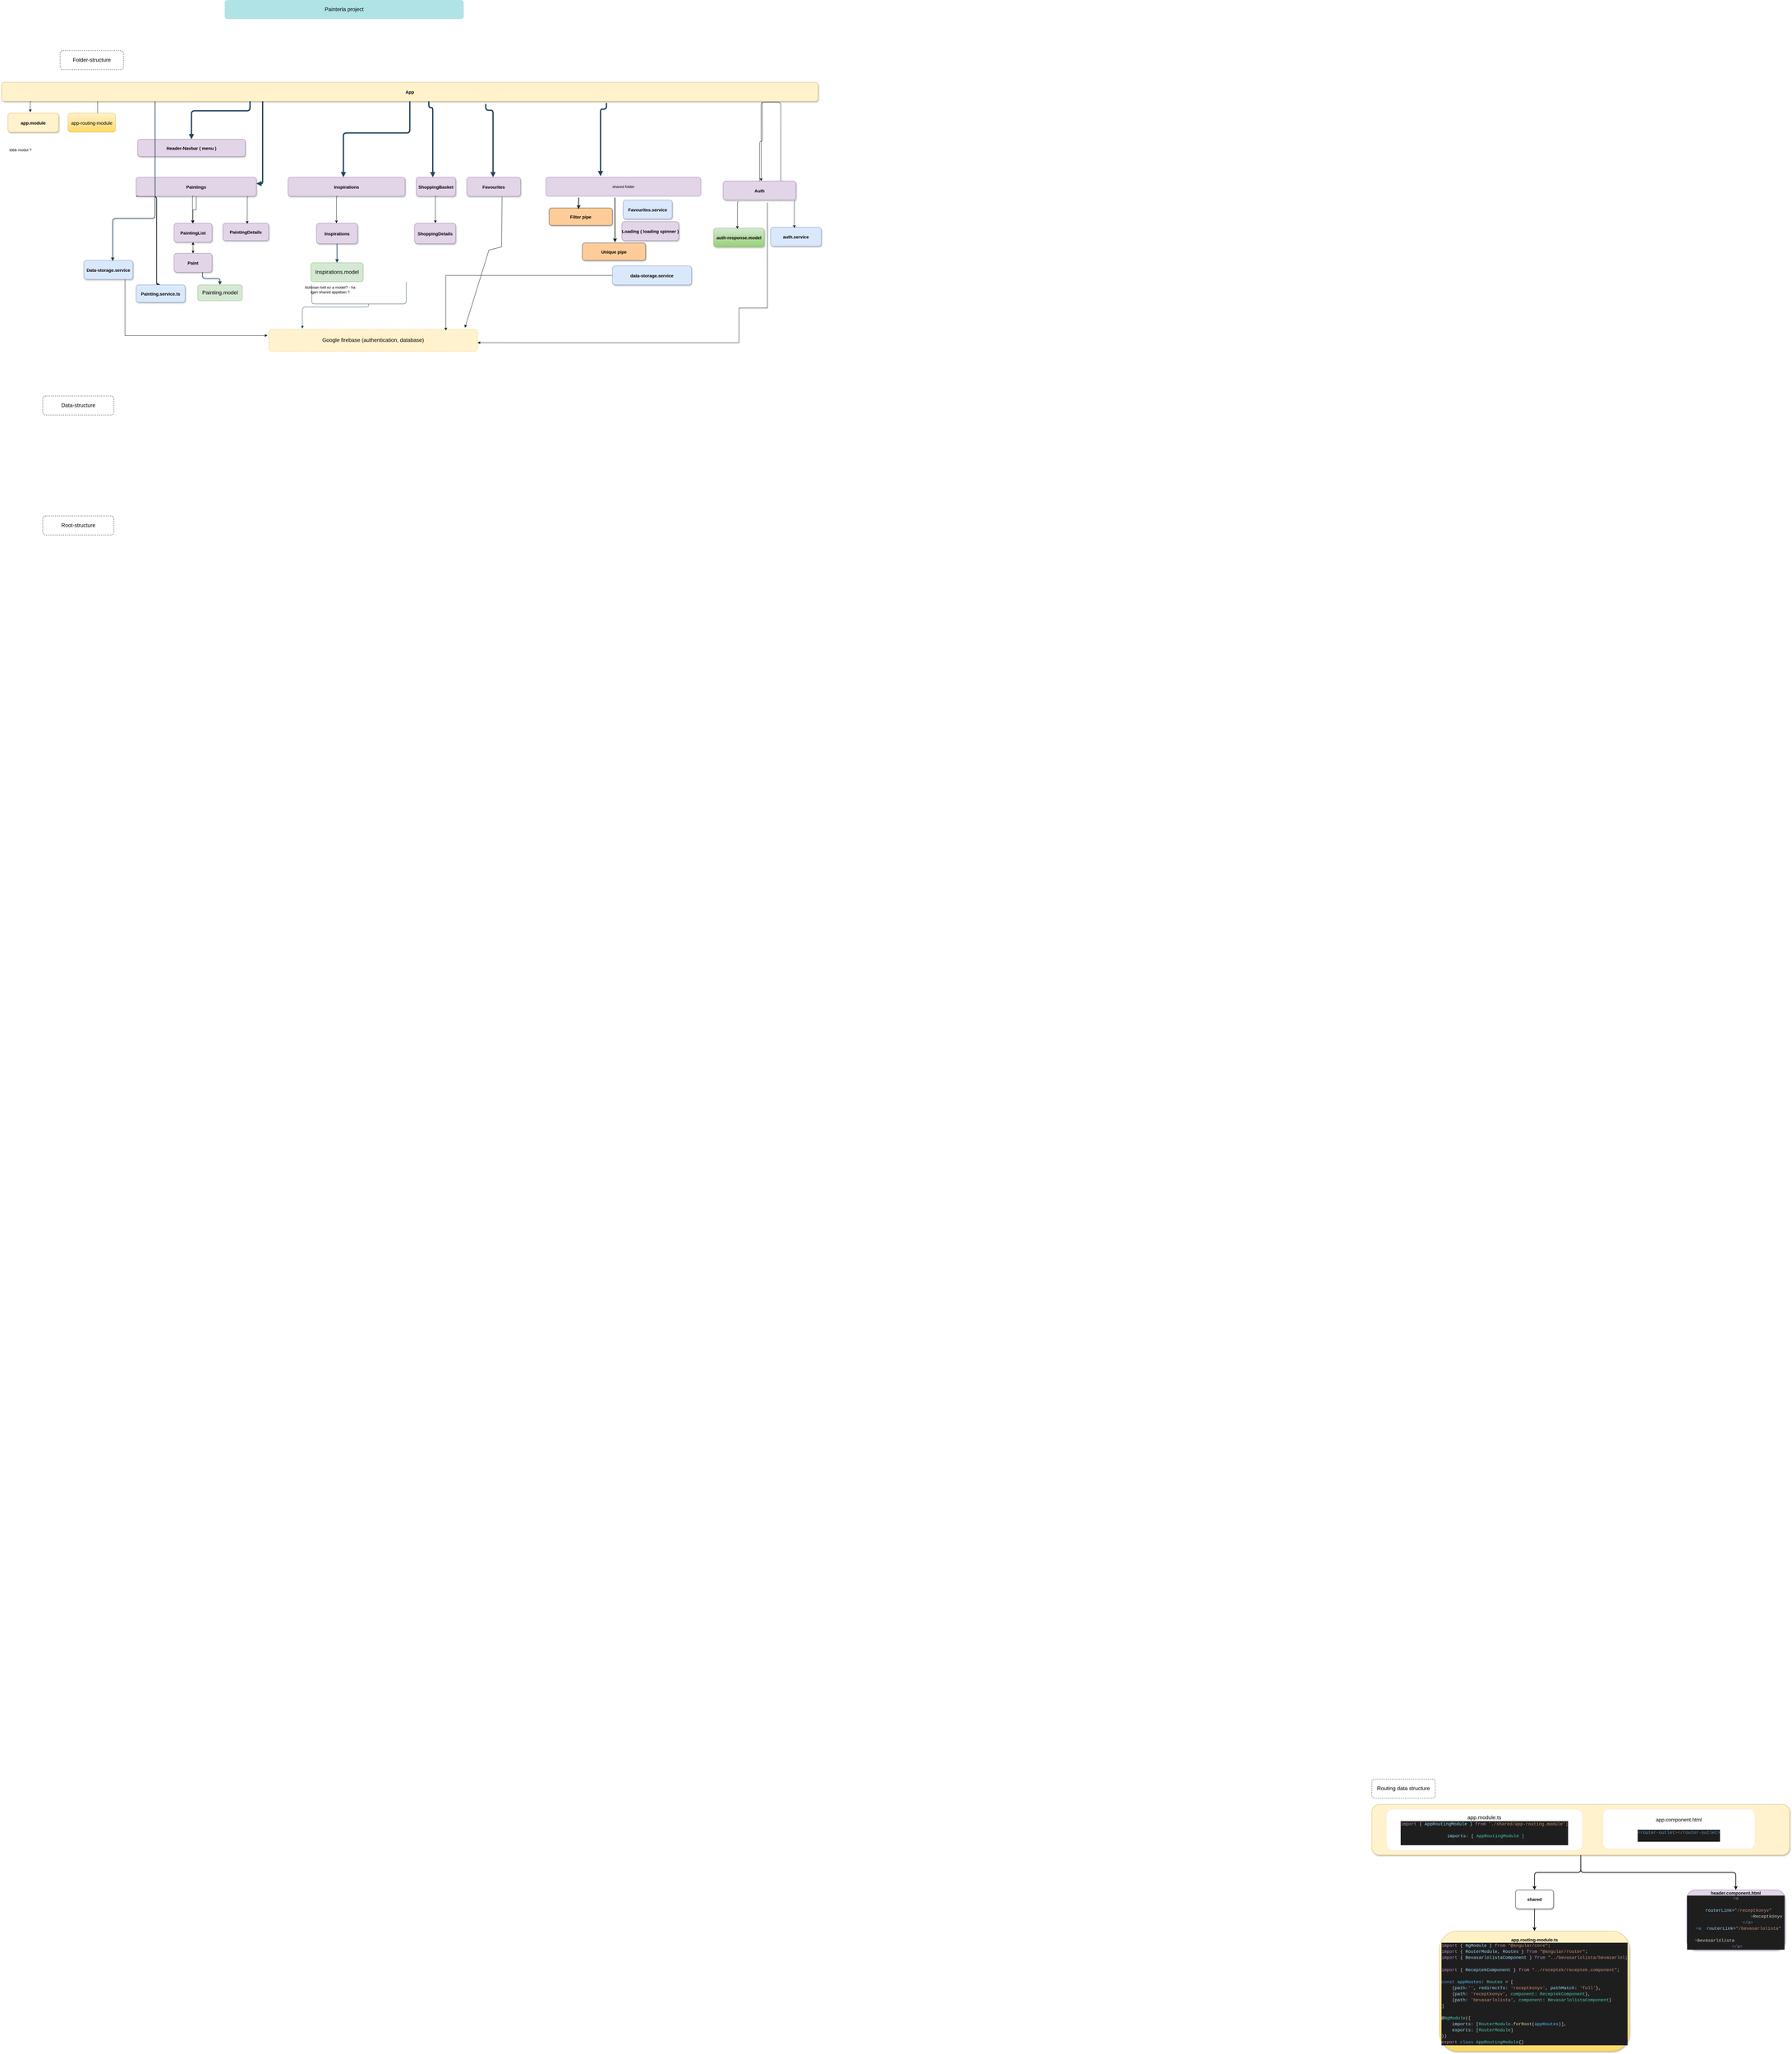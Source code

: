 <mxfile version="19.0.3" type="device"><diagram name="Page-1" id="97916047-d0de-89f5-080d-49f4d83e522f"><mxGraphModel dx="2942.5" dy="2054.5" grid="1" gridSize="10" guides="1" tooltips="1" connect="1" arrows="1" fold="1" page="1" pageScale="1.5" pageWidth="1169" pageHeight="827" background="none" math="0" shadow="0"><root><mxCell id="0"/><mxCell id="1" parent="0"/><mxCell id="2" value="App" style="rounded=1;fillColor=#fff2cc;strokeColor=#d6b656;shadow=1;fontStyle=1;fontSize=14;" parent="1" vertex="1"><mxGeometry x="-930" y="190" width="2580" height="60" as="geometry"/></mxCell><mxCell id="wq5-VzvyvAoVBcUSTPwH-95" style="edgeStyle=orthogonalEdgeStyle;rounded=1;orthogonalLoop=1;jettySize=auto;html=1;exitX=0;exitY=1;exitDx=0;exitDy=0;entryX=0.5;entryY=0;entryDx=0;entryDy=0;fontSize=17;strokeWidth=2;" parent="1" source="4" target="wq5-VzvyvAoVBcUSTPwH-93" edge="1"><mxGeometry relative="1" as="geometry"><Array as="points"><mxPoint x="-440" y="550"/><mxPoint x="-440" y="830"/></Array></mxGeometry></mxCell><mxCell id="s7WnRJXS9n-TjZwLbIn9-30" value="" style="edgeStyle=orthogonalEdgeStyle;rounded=0;orthogonalLoop=1;jettySize=auto;html=1;" parent="1" source="4" target="wq5-VzvyvAoVBcUSTPwH-61" edge="1"><mxGeometry relative="1" as="geometry"/></mxCell><mxCell id="4" value="Paintings" style="rounded=1;fillColor=#e1d5e7;strokeColor=#9673a6;shadow=1;fontStyle=1;fontSize=14;" parent="1" vertex="1"><mxGeometry x="-505" y="490" width="380" height="60" as="geometry"/></mxCell><mxCell id="3" value="Header-Navbar ( menu )" style="rounded=1;fillColor=#e1d5e7;strokeColor=#9673a6;shadow=1;fontStyle=1;fontSize=14;" parent="1" vertex="1"><mxGeometry x="-500" y="370" width="340" height="54.5" as="geometry"/></mxCell><mxCell id="5" value="Inspirations" style="rounded=1;fillColor=#e1d5e7;strokeColor=#9673a6;shadow=1;fontStyle=1;fontSize=14;" parent="1" vertex="1"><mxGeometry x="-25" y="490" width="370" height="60" as="geometry"/></mxCell><mxCell id="29" value="" style="edgeStyle=elbowEdgeStyle;elbow=vertical;strokeWidth=4;endArrow=block;endFill=1;fontStyle=1;strokeColor=#23445D;rounded=1;" parent="1" source="2" target="3" edge="1"><mxGeometry x="-783" y="155.5" width="100" height="100" as="geometry"><mxPoint x="-783" y="255.5" as="sourcePoint"/><mxPoint x="-683" y="155.5" as="targetPoint"/><Array as="points"><mxPoint x="-145" y="280"/><mxPoint x="5" y="280"/></Array></mxGeometry></mxCell><mxCell id="wq5-VzvyvAoVBcUSTPwH-55" value="" style="edgeStyle=elbowEdgeStyle;elbow=vertical;strokeWidth=4;endArrow=block;endFill=1;fontStyle=1;strokeColor=#23445D;exitX=0.5;exitY=1;exitDx=0;exitDy=0;rounded=1;" parent="1" source="2" target="5" edge="1"><mxGeometry x="-465" y="143.22" width="100" height="100" as="geometry"><mxPoint x="-65" y="395.5" as="sourcePoint"/><mxPoint x="245" y="525.5" as="targetPoint"/><Array as="points"><mxPoint x="150" y="350"/><mxPoint x="95" y="270"/><mxPoint x="373" y="433.72"/></Array></mxGeometry></mxCell><mxCell id="wq5-VzvyvAoVBcUSTPwH-56" value="" style="edgeStyle=elbowEdgeStyle;elbow=vertical;strokeWidth=4;endArrow=block;endFill=1;fontStyle=1;strokeColor=#23445D;rounded=1;" parent="1" target="4" edge="1"><mxGeometry x="-485" y="143.22" width="100" height="100" as="geometry"><mxPoint x="-105" y="250" as="sourcePoint"/><mxPoint x="-215" y="510" as="targetPoint"/><Array as="points"><mxPoint x="-155" y="510"/><mxPoint x="353" y="433.72"/></Array></mxGeometry></mxCell><mxCell id="wq5-VzvyvAoVBcUSTPwH-59" value="" style="edgeStyle=elbowEdgeStyle;elbow=vertical;strokeWidth=2;endArrow=block;endFill=1;fontStyle=1;strokeColor=#23445D;exitX=0.75;exitY=1;exitDx=0;exitDy=0;rounded=1;" parent="1" source="wq5-VzvyvAoVBcUSTPwH-63" target="wq5-VzvyvAoVBcUSTPwH-60" edge="1"><mxGeometry x="-695.77" y="297.72" width="100" height="100" as="geometry"><mxPoint x="-295.77" y="550" as="sourcePoint"/><mxPoint x="-295.77" y="610" as="targetPoint"/><Array as="points"><mxPoint x="-240" y="810"/><mxPoint x="-240" y="560"/></Array></mxGeometry></mxCell><mxCell id="wq5-VzvyvAoVBcUSTPwH-60" value="&lt;font style=&quot;font-size: 17px;&quot;&gt;Painting.model&lt;/font&gt;" style="rounded=1;whiteSpace=wrap;html=1;fillColor=#d5e8d4;strokeColor=#82b366;" parent="1" vertex="1"><mxGeometry x="-310" y="830" width="140.77" height="50" as="geometry"/></mxCell><mxCell id="wq5-VzvyvAoVBcUSTPwH-66" style="edgeStyle=orthogonalEdgeStyle;rounded=1;orthogonalLoop=1;jettySize=auto;html=1;exitX=0.5;exitY=1;exitDx=0;exitDy=0;entryX=0.5;entryY=0;entryDx=0;entryDy=0;fontSize=17;" parent="1" source="wq5-VzvyvAoVBcUSTPwH-61" target="wq5-VzvyvAoVBcUSTPwH-63" edge="1"><mxGeometry relative="1" as="geometry"/></mxCell><mxCell id="wq5-VzvyvAoVBcUSTPwH-61" value="PaintingList" style="rounded=1;fillColor=#e1d5e7;strokeColor=#9673a6;shadow=1;fontStyle=1;fontSize=14;" parent="1" vertex="1"><mxGeometry x="-385" y="635" width="120" height="60" as="geometry"/></mxCell><mxCell id="wq5-VzvyvAoVBcUSTPwH-62" value="PaintingDetails" style="rounded=1;fillColor=#e1d5e7;strokeColor=#9673a6;shadow=1;fontStyle=1;fontSize=14;" parent="1" vertex="1"><mxGeometry x="-230.87" y="635" width="145" height="55" as="geometry"/></mxCell><mxCell id="s7WnRJXS9n-TjZwLbIn9-29" value="" style="edgeStyle=orthogonalEdgeStyle;rounded=0;orthogonalLoop=1;jettySize=auto;html=1;" parent="1" source="wq5-VzvyvAoVBcUSTPwH-63" target="wq5-VzvyvAoVBcUSTPwH-61" edge="1"><mxGeometry relative="1" as="geometry"/></mxCell><mxCell id="wq5-VzvyvAoVBcUSTPwH-63" value="Paint" style="rounded=1;fillColor=#e1d5e7;strokeColor=#9673a6;shadow=1;fontStyle=1;fontSize=14;" parent="1" vertex="1"><mxGeometry x="-385" y="730" width="120" height="60" as="geometry"/></mxCell><mxCell id="wq5-VzvyvAoVBcUSTPwH-68" style="edgeStyle=orthogonalEdgeStyle;rounded=1;orthogonalLoop=1;jettySize=auto;html=1;exitX=0.792;exitY=1.027;exitDx=0;exitDy=0;entryX=0.5;entryY=0;entryDx=0;entryDy=0;fontSize=17;exitPerimeter=0;" parent="1" edge="1"><mxGeometry relative="1" as="geometry"><mxPoint x="-323.24" y="549.62" as="sourcePoint"/><mxPoint x="-326.76" y="635" as="targetPoint"/><Array as="points"><mxPoint x="-326.76" y="550"/></Array></mxGeometry></mxCell><mxCell id="wq5-VzvyvAoVBcUSTPwH-69" style="edgeStyle=orthogonalEdgeStyle;rounded=1;orthogonalLoop=1;jettySize=auto;html=1;exitX=0.792;exitY=1.027;exitDx=0;exitDy=0;entryX=0.5;entryY=0;entryDx=0;entryDy=0;fontSize=17;exitPerimeter=0;" parent="1" edge="1"><mxGeometry relative="1" as="geometry"><mxPoint x="-150.24" y="551.62" as="sourcePoint"/><mxPoint x="-153.76" y="637" as="targetPoint"/><Array as="points"><mxPoint x="-153.76" y="552"/></Array></mxGeometry></mxCell><mxCell id="wq5-VzvyvAoVBcUSTPwH-70" value="Inspirations" style="rounded=1;fillColor=#e1d5e7;strokeColor=#9673a6;shadow=1;fontStyle=1;fontSize=14;" parent="1" vertex="1"><mxGeometry x="65" y="635" width="130" height="65" as="geometry"/></mxCell><mxCell id="wq5-VzvyvAoVBcUSTPwH-72" style="edgeStyle=orthogonalEdgeStyle;rounded=1;orthogonalLoop=1;jettySize=auto;html=1;exitX=0.792;exitY=1.027;exitDx=0;exitDy=0;entryX=0.5;entryY=0;entryDx=0;entryDy=0;fontSize=17;exitPerimeter=0;" parent="1" edge="1"><mxGeometry relative="1" as="geometry"><mxPoint x="131.76" y="549.62" as="sourcePoint"/><mxPoint x="128.24" y="635" as="targetPoint"/><Array as="points"><mxPoint x="128" y="550"/></Array></mxGeometry></mxCell><mxCell id="wq5-VzvyvAoVBcUSTPwH-80" value="" style="edgeStyle=elbowEdgeStyle;elbow=vertical;strokeWidth=2;endArrow=block;endFill=1;fontStyle=1;strokeColor=#23445D;rounded=1;entryX=0.5;entryY=0;entryDx=0;entryDy=0;exitX=0.5;exitY=1;exitDx=0;exitDy=0;" parent="1" source="wq5-VzvyvAoVBcUSTPwH-70" target="Sj2nmoRwaL3BG10QaqOv-33" edge="1"><mxGeometry x="-450.77" y="238.72" width="100" height="100" as="geometry"><mxPoint x="130" y="710" as="sourcePoint"/><mxPoint x="45" y="741" as="targetPoint"/><Array as="points"><mxPoint x="140" y="730"/></Array></mxGeometry></mxCell><mxCell id="wq5-VzvyvAoVBcUSTPwH-87" value="Filter pipe" style="rounded=1;fillColor=#ffcc99;strokeColor=#36393d;shadow=1;fontStyle=1;fontSize=14;" parent="1" vertex="1"><mxGeometry x="800" y="587" width="200" height="55" as="geometry"/></mxCell><mxCell id="wq5-VzvyvAoVBcUSTPwH-88" value="Unique pipe" style="rounded=1;fillColor=#ffcc99;strokeColor=#36393d;shadow=1;fontStyle=1;fontSize=14;" parent="1" vertex="1"><mxGeometry x="905" y="697.5" width="200" height="55" as="geometry"/></mxCell><mxCell id="wq5-VzvyvAoVBcUSTPwH-91" value="" style="endArrow=classic;html=1;rounded=1;fontSize=17;strokeWidth=2;" parent="1" edge="1"><mxGeometry width="50" height="50" relative="1" as="geometry"><mxPoint x="1008.37" y="695" as="sourcePoint"/><mxPoint x="1008.37" y="695" as="targetPoint"/><Array as="points"><mxPoint x="1008" y="550"/></Array></mxGeometry></mxCell><mxCell id="wq5-VzvyvAoVBcUSTPwH-92" value="" style="endArrow=classic;html=1;rounded=1;fontSize=17;strokeWidth=2;" parent="1" edge="1"><mxGeometry width="50" height="50" relative="1" as="geometry"><mxPoint x="893.37" y="590" as="sourcePoint"/><mxPoint x="893.37" y="590" as="targetPoint"/><Array as="points"><mxPoint x="893.37" y="550"/></Array></mxGeometry></mxCell><mxCell id="wq5-VzvyvAoVBcUSTPwH-93" value="Painting.service.ts" style="rounded=1;fillColor=#dae8fc;strokeColor=#6c8ebf;shadow=1;fontStyle=1;fontSize=14;" parent="1" vertex="1"><mxGeometry x="-505" y="830" width="155" height="55" as="geometry"/></mxCell><mxCell id="wq5-VzvyvAoVBcUSTPwH-97" value="Painterla project" style="whiteSpace=wrap;html=1;fontSize=17;strokeWidth=0;dashed=1;dashPattern=1 2;rounded=1;fillColor=#b0e3e6;strokeColor=#0e8088;" parent="1" vertex="1"><mxGeometry x="-225" y="-70" width="755" height="60" as="geometry"/></mxCell><mxCell id="wq5-VzvyvAoVBcUSTPwH-98" value="Folder-structure" style="whiteSpace=wrap;html=1;fontSize=17;gradientColor=none;dashed=1;rounded=1;" parent="1" vertex="1"><mxGeometry x="-745" y="90" width="200" height="60" as="geometry"/></mxCell><mxCell id="wq5-VzvyvAoVBcUSTPwH-99" value="Data-structure" style="whiteSpace=wrap;html=1;fontSize=17;gradientColor=none;dashed=1;rounded=1;" parent="1" vertex="1"><mxGeometry x="-800" y="1181" width="225" height="60" as="geometry"/></mxCell><mxCell id="CBZxTVThHnTZRDz6S5Np-92" value="" style="edgeStyle=orthogonalEdgeStyle;rounded=1;orthogonalLoop=1;jettySize=auto;html=1;fontSize=15;fontColor=#FFFFFF;strokeWidth=2;" parent="1" source="CBZxTVThHnTZRDz6S5Np-94" target="CBZxTVThHnTZRDz6S5Np-97" edge="1"><mxGeometry relative="1" as="geometry"/></mxCell><mxCell id="CBZxTVThHnTZRDz6S5Np-93" value="" style="edgeStyle=orthogonalEdgeStyle;rounded=1;orthogonalLoop=1;jettySize=auto;html=1;fontSize=15;fontColor=#004B96;strokeWidth=2;" parent="1" source="CBZxTVThHnTZRDz6S5Np-94" target="CBZxTVThHnTZRDz6S5Np-101" edge="1"><mxGeometry relative="1" as="geometry"/></mxCell><mxCell id="CBZxTVThHnTZRDz6S5Np-94" value="" style="rounded=1;fillColor=#fff2cc;strokeColor=#d6b656;shadow=1;fontStyle=1;fontSize=14;" parent="1" vertex="1"><mxGeometry x="3400" y="5630" width="1320" height="160" as="geometry"/></mxCell><mxCell id="CBZxTVThHnTZRDz6S5Np-95" value="Routing data structure" style="whiteSpace=wrap;html=1;fontSize=17;gradientColor=none;dashed=1;rounded=1;" parent="1" vertex="1"><mxGeometry x="3400" y="5550" width="200" height="60" as="geometry"/></mxCell><mxCell id="CBZxTVThHnTZRDz6S5Np-96" value="" style="edgeStyle=orthogonalEdgeStyle;rounded=1;orthogonalLoop=1;jettySize=auto;html=1;fontSize=15;fontColor=#FFFFFF;strokeWidth=2;" parent="1" source="CBZxTVThHnTZRDz6S5Np-97" target="CBZxTVThHnTZRDz6S5Np-98" edge="1"><mxGeometry relative="1" as="geometry"/></mxCell><mxCell id="CBZxTVThHnTZRDz6S5Np-97" value="shared" style="whiteSpace=wrap;html=1;fontSize=14;rounded=1;shadow=1;fontStyle=1;" parent="1" vertex="1"><mxGeometry x="3853.75" y="5900" width="120" height="60" as="geometry"/></mxCell><mxCell id="CBZxTVThHnTZRDz6S5Np-98" value="app.routing-module.ts&lt;br&gt;&lt;div style=&quot;background-color: rgb(30, 30, 30); line-height: 19px;&quot;&gt;&lt;div style=&quot;color: rgb(212, 212, 212); font-family: Consolas, &amp;quot;Courier New&amp;quot;, monospace; font-weight: normal; text-align: left;&quot;&gt;&lt;span style=&quot;color: #c586c0;&quot;&gt;import&lt;/span&gt; { &lt;span style=&quot;color: #9cdcfe;&quot;&gt;NgModule&lt;/span&gt; } &lt;span style=&quot;color: #c586c0;&quot;&gt;from&lt;/span&gt; &lt;span style=&quot;color: #ce9178;&quot;&gt;&quot;@angular/core&quot;&lt;/span&gt;;&lt;/div&gt;&lt;div style=&quot;color: rgb(212, 212, 212); font-family: Consolas, &amp;quot;Courier New&amp;quot;, monospace; font-weight: normal; text-align: left;&quot;&gt;&lt;span style=&quot;color: #c586c0;&quot;&gt;import&lt;/span&gt; { &lt;span style=&quot;color: #9cdcfe;&quot;&gt;RouterModule&lt;/span&gt;, &lt;span style=&quot;color: #9cdcfe;&quot;&gt;Routes&lt;/span&gt; } &lt;span style=&quot;color: #c586c0;&quot;&gt;from&lt;/span&gt; &lt;span style=&quot;color: #ce9178;&quot;&gt;&quot;@angular/router&quot;&lt;/span&gt;;&lt;/div&gt;&lt;div style=&quot;color: rgb(212, 212, 212); font-family: Consolas, &amp;quot;Courier New&amp;quot;, monospace; font-weight: normal; text-align: left;&quot;&gt;&lt;span style=&quot;color: #c586c0;&quot;&gt;import&lt;/span&gt; { &lt;span style=&quot;color: #9cdcfe;&quot;&gt;BevasarlolistaComponent&lt;/span&gt; } &lt;span style=&quot;color: #c586c0;&quot;&gt;from&lt;/span&gt; &lt;span style=&quot;color: #ce9178;&quot;&gt;&quot;../bevasarlolista/bevasarlol&lt;/span&gt;;&lt;/div&gt;&lt;div style=&quot;text-align: left;&quot;&gt;&lt;font face=&quot;Consolas, Courier New, monospace&quot; color=&quot;#d4d4d4&quot;&gt;&lt;span style=&quot;font-weight: 400;&quot;&gt;&lt;br&gt;&lt;/span&gt;&lt;/font&gt;&lt;/div&gt;&lt;div style=&quot;text-align: left; color: rgb(212, 212, 212); font-family: Consolas, &amp;quot;Courier New&amp;quot;, monospace; font-weight: normal;&quot;&gt;&lt;span style=&quot;color: #c586c0;&quot;&gt;import&lt;/span&gt; { &lt;span style=&quot;color: #9cdcfe;&quot;&gt;ReceptekComponent&lt;/span&gt; } &lt;span style=&quot;color: #c586c0;&quot;&gt;from&lt;/span&gt; &lt;span style=&quot;color: #ce9178;&quot;&gt;&quot;../receptek/receptek.component&quot;&lt;/span&gt;;&lt;/div&gt;&lt;div style=&quot;text-align: left;&quot;&gt;&lt;br&gt;&lt;/div&gt;&lt;div style=&quot;text-align: left; color: rgb(212, 212, 212); font-family: Consolas, &amp;quot;Courier New&amp;quot;, monospace; font-weight: normal;&quot;&gt;&lt;span style=&quot;color: #569cd6;&quot;&gt;const&lt;/span&gt; &lt;span style=&quot;color: #4fc1ff;&quot;&gt;appRoutes&lt;/span&gt;: &lt;span style=&quot;color: #4ec9b0;&quot;&gt;Routes&lt;/span&gt; = [&lt;/div&gt;&lt;div style=&quot;text-align: left; color: rgb(212, 212, 212); font-family: Consolas, &amp;quot;Courier New&amp;quot;, monospace; font-weight: normal;&quot;&gt;&amp;nbsp; &amp;nbsp; {&lt;span style=&quot;color: #9cdcfe;&quot;&gt;path&lt;/span&gt;&lt;span style=&quot;color: #9cdcfe;&quot;&gt;:&lt;/span&gt;&lt;span style=&quot;color: #ce9178;&quot;&gt;''&lt;/span&gt;, &lt;span style=&quot;color: #9cdcfe;&quot;&gt;redirectTo&lt;/span&gt;&lt;span style=&quot;color: #9cdcfe;&quot;&gt;:&lt;/span&gt; &lt;span style=&quot;color: #ce9178;&quot;&gt;'receptkonyv'&lt;/span&gt;, &lt;span style=&quot;color: #9cdcfe;&quot;&gt;pathMatch&lt;/span&gt;&lt;span style=&quot;color: #9cdcfe;&quot;&gt;:&lt;/span&gt; &lt;span style=&quot;color: #ce9178;&quot;&gt;'full'&lt;/span&gt;},&lt;/div&gt;&lt;div style=&quot;text-align: left; color: rgb(212, 212, 212); font-family: Consolas, &amp;quot;Courier New&amp;quot;, monospace; font-weight: normal;&quot;&gt;&amp;nbsp; &amp;nbsp; {&lt;span style=&quot;color: #9cdcfe;&quot;&gt;path&lt;/span&gt;&lt;span style=&quot;color: #9cdcfe;&quot;&gt;:&lt;/span&gt; &lt;span style=&quot;color: #ce9178;&quot;&gt;'receptkonyv'&lt;/span&gt;, &lt;span style=&quot;color: #4ec9b0;&quot;&gt;component&lt;/span&gt;&lt;span style=&quot;color: #9cdcfe;&quot;&gt;:&lt;/span&gt; &lt;span style=&quot;color: #4ec9b0;&quot;&gt;ReceptekComponent&lt;/span&gt;},&lt;/div&gt;&lt;div style=&quot;text-align: left; color: rgb(212, 212, 212); font-family: Consolas, &amp;quot;Courier New&amp;quot;, monospace; font-weight: normal;&quot;&gt;&amp;nbsp; &amp;nbsp; {&lt;span style=&quot;color: #9cdcfe;&quot;&gt;path&lt;/span&gt;&lt;span style=&quot;color: #9cdcfe;&quot;&gt;:&lt;/span&gt; &lt;span style=&quot;color: #ce9178;&quot;&gt;'bevasarlolista'&lt;/span&gt;, &lt;span style=&quot;color: #4ec9b0;&quot;&gt;component&lt;/span&gt;&lt;span style=&quot;color: #9cdcfe;&quot;&gt;:&lt;/span&gt; &lt;span style=&quot;color: #4ec9b0;&quot;&gt;BevasarlolistaComponent&lt;/span&gt;}&lt;/div&gt;&lt;div style=&quot;text-align: left; color: rgb(212, 212, 212); font-family: Consolas, &amp;quot;Courier New&amp;quot;, monospace; font-weight: normal;&quot;&gt;]&lt;/div&gt;&lt;div style=&quot;text-align: left;&quot;&gt;&lt;br&gt;&lt;/div&gt;&lt;div style=&quot;text-align: left; color: rgb(212, 212, 212); font-family: Consolas, &amp;quot;Courier New&amp;quot;, monospace; font-weight: normal;&quot;&gt;@&lt;span style=&quot;color: #4ec9b0;&quot;&gt;NgModule&lt;/span&gt;({&lt;/div&gt;&lt;div style=&quot;text-align: left; color: rgb(212, 212, 212); font-family: Consolas, &amp;quot;Courier New&amp;quot;, monospace; font-weight: normal;&quot;&gt;&amp;nbsp; &amp;nbsp; &lt;span style=&quot;color: #9cdcfe;&quot;&gt;imports&lt;/span&gt;&lt;span style=&quot;color: #9cdcfe;&quot;&gt;:&lt;/span&gt; [&lt;span style=&quot;color: #4ec9b0;&quot;&gt;RouterModule&lt;/span&gt;.&lt;span style=&quot;color: #dcdcaa;&quot;&gt;forRoot&lt;/span&gt;(&lt;span style=&quot;color: #4fc1ff;&quot;&gt;appRoutes&lt;/span&gt;)],&lt;/div&gt;&lt;div style=&quot;text-align: left; color: rgb(212, 212, 212); font-family: Consolas, &amp;quot;Courier New&amp;quot;, monospace; font-weight: normal;&quot;&gt;&amp;nbsp; &amp;nbsp; &lt;span style=&quot;color: #9cdcfe;&quot;&gt;exports&lt;/span&gt;&lt;span style=&quot;color: #9cdcfe;&quot;&gt;:&lt;/span&gt; [&lt;span style=&quot;color: #4ec9b0;&quot;&gt;RouterModule&lt;/span&gt;]&lt;/div&gt;&lt;div style=&quot;text-align: left; color: rgb(212, 212, 212); font-family: Consolas, &amp;quot;Courier New&amp;quot;, monospace; font-weight: normal;&quot;&gt;})&lt;/div&gt;&lt;div style=&quot;text-align: left; color: rgb(212, 212, 212); font-family: Consolas, &amp;quot;Courier New&amp;quot;, monospace; font-weight: normal;&quot;&gt;&lt;span style=&quot;color: #c586c0;&quot;&gt;export&lt;/span&gt; &lt;span style=&quot;color: #569cd6;&quot;&gt;class&lt;/span&gt; &lt;span style=&quot;color: #4ec9b0;&quot;&gt;AppRoutingModule&lt;/span&gt;{&lt;span style=&quot;text-align: center;&quot;&gt;}&lt;/span&gt;&lt;/div&gt;&lt;/div&gt;" style="whiteSpace=wrap;html=1;fontSize=14;fillColor=#fff2cc;strokeColor=#d6b656;rounded=1;shadow=1;fontStyle=1;gradientColor=#ffd966;" parent="1" vertex="1"><mxGeometry x="3613.75" y="6030" width="600" height="380" as="geometry"/></mxCell><mxCell id="CBZxTVThHnTZRDz6S5Np-99" value="&lt;font style=&quot;font-size: 16px;&quot;&gt;app.component.html&lt;br&gt;&lt;br&gt;&lt;/font&gt;&lt;div style=&quot;background-color: rgb(30, 30, 30); font-family: Consolas, &amp;quot;Courier New&amp;quot;, monospace; line-height: 19px; font-size: 16px;&quot;&gt;&lt;font style=&quot;font-size: 16px;&quot;&gt;&lt;div style=&quot;line-height: 19px;&quot;&gt;&lt;div style=&quot;&quot;&gt;&lt;div style=&quot;color: rgb(212, 212, 212); font-size: 14px; line-height: 19px;&quot;&gt;&lt;span style=&quot;color: #808080;&quot;&gt;&amp;lt;&lt;/span&gt;&lt;span style=&quot;color: #569cd6;&quot;&gt;router-outlet&lt;/span&gt;&lt;span style=&quot;color: #808080;&quot;&gt;&amp;gt;&amp;lt;/&lt;/span&gt;&lt;span style=&quot;color: #569cd6;&quot;&gt;router-outlet&lt;/span&gt;&lt;span style=&quot;color: #808080;&quot;&gt;&amp;gt;&lt;/span&gt;&lt;/div&gt;&lt;/div&gt;&lt;/div&gt;&lt;/font&gt;&lt;/div&gt;&lt;div style=&quot;color: rgb(212, 212, 212); background-color: rgb(30, 30, 30); font-family: Consolas, &amp;quot;Courier New&amp;quot;, monospace; line-height: 19px; font-size: 16px;&quot;&gt;&lt;span style=&quot;color: #808080;&quot;&gt;&lt;br&gt;&lt;/span&gt;&lt;/div&gt;" style="rounded=1;whiteSpace=wrap;html=1;dashed=1;dashPattern=1 2;fontSize=17;strokeWidth=0;gradientColor=none;" parent="1" vertex="1"><mxGeometry x="4130" y="5645" width="480" height="125" as="geometry"/></mxCell><mxCell id="CBZxTVThHnTZRDz6S5Np-100" value="app.module.ts&lt;br&gt;&lt;div style=&quot;color: rgb(212, 212, 212); background-color: rgb(30, 30, 30); font-family: Consolas, &amp;quot;Courier New&amp;quot;, monospace; font-size: 14px; line-height: 19px;&quot;&gt;&lt;span style=&quot;color: #c586c0;&quot;&gt;import&lt;/span&gt; { &lt;span style=&quot;color: #9cdcfe;&quot;&gt;AppRoutingModule&lt;/span&gt; } &lt;span style=&quot;color: #c586c0;&quot;&gt;from&lt;/span&gt; &lt;span style=&quot;color: #ce9178;&quot;&gt;'./shared/app-routing.module'&lt;/span&gt;;&lt;/div&gt;&lt;div style=&quot;color: rgb(212, 212, 212); background-color: rgb(30, 30, 30); font-family: Consolas, &amp;quot;Courier New&amp;quot;, monospace; font-size: 14px; line-height: 19px;&quot;&gt;&lt;br&gt;&lt;/div&gt;&lt;div style=&quot;color: rgb(212, 212, 212); background-color: rgb(30, 30, 30); font-family: Consolas, &amp;quot;Courier New&amp;quot;, monospace; font-size: 14px; line-height: 19px;&quot;&gt;&amp;nbsp;&lt;span style=&quot;color: rgb(156, 220, 254);&quot;&gt;imports&lt;/span&gt;&lt;span style=&quot;color: rgb(156, 220, 254);&quot;&gt;:&lt;/span&gt;&amp;nbsp;[&amp;nbsp;&lt;span style=&quot;color: rgb(78, 201, 176);&quot;&gt;AppRoutingModule ]&lt;/span&gt;&lt;/div&gt;&lt;div style=&quot;color: rgb(212, 212, 212); background-color: rgb(30, 30, 30); font-family: Consolas, &amp;quot;Courier New&amp;quot;, monospace; font-size: 14px; line-height: 19px;&quot;&gt;&lt;br&gt;&lt;/div&gt;" style="rounded=1;whiteSpace=wrap;html=1;dashed=1;dashPattern=1 2;fontSize=17;strokeWidth=0;gradientColor=none;" parent="1" vertex="1"><mxGeometry x="3445.86" y="5645" width="618.75" height="130" as="geometry"/></mxCell><mxCell id="CBZxTVThHnTZRDz6S5Np-101" value="header.component.html&lt;br&gt;&lt;div style=&quot;color: rgb(212, 212, 212); background-color: rgb(30, 30, 30); font-family: Consolas, &amp;quot;Courier New&amp;quot;, monospace; font-weight: normal; line-height: 19px;&quot;&gt;&lt;div&gt;&amp;nbsp;&lt;span style=&quot;color: #808080;&quot;&gt;&amp;lt;&lt;/span&gt;&lt;span style=&quot;color: #569cd6;&quot;&gt;a&lt;/span&gt;&amp;nbsp;&lt;/div&gt;&lt;div&gt;&amp;nbsp; &amp;nbsp; &amp;nbsp; &amp;nbsp; &amp;nbsp; &amp;nbsp;&amp;nbsp;&lt;span style=&quot;color: rgb(156, 220, 254);&quot;&gt;routerLink&lt;/span&gt;=&lt;span style=&quot;color: rgb(206, 145, 120);&quot;&gt;&quot;/receptkonyv&quot;&lt;/span&gt;&lt;/div&gt;&lt;div&gt;&amp;nbsp; &amp;nbsp; &amp;nbsp; &amp;nbsp; &amp;nbsp; &amp;nbsp; &amp;nbsp; &amp;nbsp; &amp;nbsp; &amp;nbsp; &amp;nbsp; &amp;nbsp;&lt;span style=&quot;color: #808080;&quot;&gt;&amp;gt;&lt;/span&gt;Receptkönyv&lt;/div&gt;&lt;div&gt;&amp;nbsp; &amp;nbsp; &amp;nbsp; &amp;nbsp; &amp;nbsp; &amp;nbsp; &amp;nbsp; &amp;nbsp; &amp;nbsp; &amp;nbsp; &lt;span style=&quot;color: #808080;&quot;&gt;&amp;lt;/&lt;/span&gt;&lt;span style=&quot;color: #569cd6;&quot;&gt;a&lt;/span&gt;&lt;span style=&quot;color: #808080;&quot;&gt;&amp;gt;&lt;/span&gt;&amp;nbsp; &amp;nbsp; &amp;nbsp; &amp;nbsp; &amp;nbsp; &amp;nbsp; &amp;nbsp;&amp;nbsp;&lt;span style=&quot;color: rgb(128, 128, 128);&quot;&gt;&amp;lt;&lt;/span&gt;&lt;span style=&quot;color: rgb(86, 156, 214);&quot;&gt;a&lt;/span&gt;&amp;nbsp;&amp;nbsp;&lt;span style=&quot;color: rgb(156, 220, 254);&quot;&gt;routerLink&lt;/span&gt;=&lt;span style=&quot;color: rgb(206, 145, 120);&quot;&gt;&quot;/bevasarlolista&quot;&lt;/span&gt;&lt;/div&gt;&lt;div&gt;&amp;nbsp; &amp;nbsp; &amp;nbsp; &amp;nbsp; &amp;nbsp; &amp;nbsp; &amp;nbsp; &amp;nbsp; &amp;nbsp; &amp;nbsp; &amp;nbsp; &amp;nbsp;&lt;span style=&quot;color: #808080;&quot;&gt;&amp;gt;&lt;/span&gt;Bevásárlólista&amp;nbsp; &amp;nbsp; &amp;nbsp; &amp;nbsp; &amp;nbsp; &amp;nbsp; &amp;nbsp; &amp;nbsp; &amp;nbsp; &amp;nbsp;&lt;span style=&quot;color: rgb(128, 128, 128);&quot;&gt;&amp;lt;/&lt;/span&gt;&lt;span style=&quot;color: rgb(86, 156, 214);&quot;&gt;a&lt;/span&gt;&lt;span style=&quot;color: rgb(128, 128, 128);&quot;&gt;&amp;gt;&lt;/span&gt;&lt;/div&gt;&lt;/div&gt;" style="whiteSpace=wrap;html=1;fontSize=14;fillColor=#e1d5e7;strokeColor=#9673a6;rounded=1;shadow=1;fontStyle=1;" parent="1" vertex="1"><mxGeometry x="4395" y="5900" width="310" height="190" as="geometry"/></mxCell><mxCell id="Sj2nmoRwaL3BG10QaqOv-33" value="&lt;font style=&quot;font-size: 17px;&quot;&gt;Inspirations.model&lt;/font&gt;" style="rounded=1;whiteSpace=wrap;html=1;fillColor=#d5e8d4;strokeColor=#82b366;" parent="1" vertex="1"><mxGeometry x="47.11" y="760" width="165.77" height="60" as="geometry"/></mxCell><mxCell id="Sj2nmoRwaL3BG10QaqOv-39" value="ShoppingBasket" style="rounded=1;fillColor=#e1d5e7;strokeColor=#9673a6;shadow=1;fontStyle=1;fontSize=14;" parent="1" vertex="1"><mxGeometry x="380" y="490" width="125" height="60" as="geometry"/></mxCell><mxCell id="Sj2nmoRwaL3BG10QaqOv-40" value="" style="edgeStyle=elbowEdgeStyle;elbow=vertical;strokeWidth=4;endArrow=block;endFill=1;fontStyle=1;strokeColor=#23445D;exitX=0.5;exitY=1;exitDx=0;exitDy=0;rounded=1;" parent="1" edge="1"><mxGeometry x="-127.5" y="143.22" width="100" height="100" as="geometry"><mxPoint x="420" y="250" as="sourcePoint"/><mxPoint x="432.5" y="490" as="targetPoint"/><Array as="points"><mxPoint x="432.5" y="270"/><mxPoint x="710.5" y="433.72"/></Array></mxGeometry></mxCell><mxCell id="Sj2nmoRwaL3BG10QaqOv-42" style="edgeStyle=orthogonalEdgeStyle;rounded=1;orthogonalLoop=1;jettySize=auto;html=1;exitX=0.792;exitY=1.027;exitDx=0;exitDy=0;fontSize=17;exitPerimeter=0;startArrow=none;" parent="1" edge="1" source="cy_0b50IHJtIdFpu5mRf-32"><mxGeometry relative="1" as="geometry"><mxPoint x="1473.57" y="252.07" as="sourcePoint"/><mxPoint x="1470" y="502" as="targetPoint"/><Array as="points"><mxPoint x="1469.81" y="252.45"/></Array></mxGeometry></mxCell><mxCell id="Sj2nmoRwaL3BG10QaqOv-45" value="Google firebase (authentication, database)" style="whiteSpace=wrap;html=1;fontSize=17;dashed=1;rounded=1;fillColor=#fff2cc;strokeColor=#d6b656;" parent="1" vertex="1"><mxGeometry x="-85.87" y="970" width="660" height="70" as="geometry"/></mxCell><mxCell id="Sj2nmoRwaL3BG10QaqOv-49" value="" style="edgeStyle=elbowEdgeStyle;elbow=vertical;strokeWidth=1;endArrow=block;endFill=1;fontStyle=1;strokeColor=#23445D;rounded=1;entryX=0.161;entryY=-0.026;entryDx=0;entryDy=0;entryPerimeter=0;startArrow=none;" parent="1" target="Sj2nmoRwaL3BG10QaqOv-45" edge="1"><mxGeometry x="-232.02" y="358.72" width="100" height="100" as="geometry"><mxPoint x="230" y="890" as="sourcePoint"/><mxPoint x="348.745" y="880" as="targetPoint"/><Array as="points"><mxPoint x="180" y="900"/><mxPoint x="210" y="870"/><mxPoint x="280" y="890"/><mxPoint x="320" y="880"/><mxPoint x="370" y="900"/></Array></mxGeometry></mxCell><mxCell id="Sj2nmoRwaL3BG10QaqOv-52" value="" style="edgeStyle=orthogonalEdgeStyle;rounded=0;orthogonalLoop=1;jettySize=auto;html=1;" parent="1" source="Sj2nmoRwaL3BG10QaqOv-53" edge="1"><mxGeometry relative="1" as="geometry"><mxPoint x="-626.625" y="320" as="targetPoint"/><Array as="points"><mxPoint x="-626.62" y="250"/><mxPoint x="-626.62" y="250"/></Array></mxGeometry></mxCell><mxCell id="Sj2nmoRwaL3BG10QaqOv-53" value="&lt;font style=&quot;font-size: 15px;&quot;&gt;app-routing-module&lt;/font&gt;" style="whiteSpace=wrap;html=1;fillColor=#fff2cc;strokeColor=#d6b656;rounded=1;gradientColor=#ffd966;" parent="1" vertex="1"><mxGeometry x="-720" y="287.5" width="150" height="60" as="geometry"/></mxCell><mxCell id="Sj2nmoRwaL3BG10QaqOv-54" value="app.module" style="rounded=1;fillColor=#fff2cc;strokeColor=#d6b656;shadow=1;fontStyle=1;fontSize=14;" parent="1" vertex="1"><mxGeometry x="-910" y="287.5" width="160" height="60" as="geometry"/></mxCell><mxCell id="Sj2nmoRwaL3BG10QaqOv-55" style="edgeStyle=orthogonalEdgeStyle;rounded=1;orthogonalLoop=1;jettySize=auto;html=1;exitX=0.792;exitY=1.027;exitDx=0;exitDy=0;entryX=0.442;entryY=-0.055;entryDx=0;entryDy=0;fontSize=17;exitPerimeter=0;entryPerimeter=0;" parent="1" target="Sj2nmoRwaL3BG10QaqOv-54" edge="1"><mxGeometry relative="1" as="geometry"><mxPoint x="-836.41" y="250.0" as="sourcePoint"/><mxPoint x="-839.93" y="335.38" as="targetPoint"/><Array as="points"><mxPoint x="-839" y="250"/></Array></mxGeometry></mxCell><mxCell id="Sj2nmoRwaL3BG10QaqOv-58" value="Loading ( loading spinner )" style="rounded=1;fillColor=#e1d5e7;strokeColor=#9673a6;shadow=1;fontStyle=1;fontSize=14;" parent="1" vertex="1"><mxGeometry x="1030" y="630" width="180" height="60" as="geometry"/></mxCell><mxCell id="Sj2nmoRwaL3BG10QaqOv-59" value="" style="edgeStyle=elbowEdgeStyle;elbow=vertical;strokeWidth=4;endArrow=block;endFill=1;fontStyle=1;strokeColor=#23445D;exitX=0.5;exitY=1;exitDx=0;exitDy=0;rounded=1;entryX=0.352;entryY=-0.057;entryDx=0;entryDy=0;entryPerimeter=0;" parent="1" target="cy_0b50IHJtIdFpu5mRf-31" edge="1"><mxGeometry x="406.38" y="148.22" width="100" height="100" as="geometry"><mxPoint x="981.38" y="255" as="sourcePoint"/><mxPoint x="1116.38" y="530.5" as="targetPoint"/><Array as="points"><mxPoint x="966.38" y="275"/><mxPoint x="1244.38" y="438.72"/></Array></mxGeometry></mxCell><mxCell id="Sj2nmoRwaL3BG10QaqOv-76" value="" style="edgeStyle=orthogonalEdgeStyle;rounded=0;orthogonalLoop=1;jettySize=auto;html=1;strokeWidth=1;" parent="1" edge="1"><mxGeometry relative="1" as="geometry"><mxPoint x="574.13" y="1012.56" as="targetPoint"/><Array as="points"><mxPoint x="1400" y="903"/><mxPoint x="1400" y="1013"/></Array><mxPoint x="1490" y="570" as="sourcePoint"/></mxGeometry></mxCell><mxCell id="Sj2nmoRwaL3BG10QaqOv-65" value="ShoppingDetails" style="rounded=1;fillColor=#e1d5e7;strokeColor=#9673a6;shadow=1;fontStyle=1;fontSize=14;" parent="1" vertex="1"><mxGeometry x="375" y="635" width="130" height="65" as="geometry"/></mxCell><mxCell id="Sj2nmoRwaL3BG10QaqOv-66" style="edgeStyle=orthogonalEdgeStyle;rounded=1;orthogonalLoop=1;jettySize=auto;html=1;exitX=0.792;exitY=1.027;exitDx=0;exitDy=0;entryX=0.5;entryY=0;entryDx=0;entryDy=0;fontSize=17;exitPerimeter=0;" parent="1" edge="1"><mxGeometry relative="1" as="geometry"><mxPoint x="444.26" y="549.09" as="sourcePoint"/><mxPoint x="440.74" y="634.47" as="targetPoint"/><Array as="points"><mxPoint x="440.5" y="549.47"/></Array></mxGeometry></mxCell><mxCell id="Sj2nmoRwaL3BG10QaqOv-71" value="" style="edgeStyle=orthogonalEdgeStyle;rounded=0;orthogonalLoop=1;jettySize=auto;html=1;strokeWidth=1;" parent="1" source="Sj2nmoRwaL3BG10QaqOv-67" edge="1"><mxGeometry relative="1" as="geometry"><mxPoint x="-90" y="990" as="targetPoint"/><Array as="points"><mxPoint x="-540" y="990"/></Array></mxGeometry></mxCell><mxCell id="Sj2nmoRwaL3BG10QaqOv-67" value="Data-storage.service" style="rounded=1;fillColor=#dae8fc;strokeColor=#6c8ebf;shadow=1;fontStyle=1;fontSize=14;" parent="1" vertex="1"><mxGeometry x="-670" y="752.5" width="155" height="60" as="geometry"/></mxCell><mxCell id="Sj2nmoRwaL3BG10QaqOv-68" value="" style="edgeStyle=elbowEdgeStyle;elbow=vertical;strokeWidth=2;endArrow=block;endFill=1;fontStyle=1;strokeColor=#23445D;rounded=1;entryX=0.588;entryY=0.039;entryDx=0;entryDy=0;exitX=0.188;exitY=1.006;exitDx=0;exitDy=0;exitPerimeter=0;entryPerimeter=0;" parent="1" source="2" target="Sj2nmoRwaL3BG10QaqOv-67" edge="1"><mxGeometry x="-1130.77" y="231.22" width="100" height="100" as="geometry"><mxPoint x="-550.0" y="692.5" as="sourcePoint"/><mxPoint x="-550.005" y="752.5" as="targetPoint"/><Array as="points"><mxPoint x="-590" y="620"/><mxPoint x="-570" y="570"/><mxPoint x="-590" y="640"/></Array></mxGeometry></mxCell><mxCell id="Sj2nmoRwaL3BG10QaqOv-78" value="Root-structure" style="whiteSpace=wrap;html=1;fontSize=17;gradientColor=none;dashed=1;rounded=1;" parent="1" vertex="1"><mxGeometry x="-800" y="1560" width="225" height="60" as="geometry"/></mxCell><mxCell id="s7WnRJXS9n-TjZwLbIn9-31" value="biztosan kell ez a model? - ha igen shared appában ?" style="text;html=1;align=center;verticalAlign=middle;whiteSpace=wrap;rounded=0;" parent="1" vertex="1"><mxGeometry x="22.11" y="830" width="172.89" height="30" as="geometry"/></mxCell><mxCell id="s7WnRJXS9n-TjZwLbIn9-32" value="" style="edgeStyle=elbowEdgeStyle;elbow=vertical;strokeWidth=1;endArrow=none;endFill=1;fontStyle=1;strokeColor=#23445D;rounded=1;entryX=0.161;entryY=-0.026;entryDx=0;entryDy=0;exitX=0.5;exitY=1;exitDx=0;exitDy=0;entryPerimeter=0;" parent="1" target="s7WnRJXS9n-TjZwLbIn9-31" edge="1"><mxGeometry x="-232.02" y="358.72" width="100" height="100" as="geometry"><mxPoint x="348.75" y="820" as="sourcePoint"/><mxPoint x="20.39" y="968.18" as="targetPoint"/><Array as="points"><mxPoint x="450" y="890"/><mxPoint x="220" y="870"/></Array></mxGeometry></mxCell><mxCell id="cy_0b50IHJtIdFpu5mRf-29" value="Favourites" style="rounded=1;fillColor=#e1d5e7;strokeColor=#9673a6;shadow=1;fontStyle=1;fontSize=14;" vertex="1" parent="1"><mxGeometry x="540" y="490" width="170" height="60" as="geometry"/></mxCell><mxCell id="cy_0b50IHJtIdFpu5mRf-30" value="Favourites.service" style="rounded=1;fillColor=#dae8fc;strokeColor=#6c8ebf;shadow=1;fontStyle=1;fontSize=14;" vertex="1" parent="1"><mxGeometry x="1034" y="561.78" width="155" height="60" as="geometry"/></mxCell><mxCell id="cy_0b50IHJtIdFpu5mRf-31" value="shared folder" style="rounded=1;whiteSpace=wrap;html=1;fillColor=#e1d5e7;strokeColor=#9673a6;" vertex="1" parent="1"><mxGeometry x="790" y="490" width="490" height="60" as="geometry"/></mxCell><mxCell id="cy_0b50IHJtIdFpu5mRf-33" value="auth-response.model" style="rounded=1;fillColor=#d5e8d4;strokeColor=#82b366;shadow=1;fontStyle=1;fontSize=14;gradientColor=#97d077;" vertex="1" parent="1"><mxGeometry x="1320" y="650.22" width="160" height="60" as="geometry"/></mxCell><mxCell id="cy_0b50IHJtIdFpu5mRf-34" style="edgeStyle=orthogonalEdgeStyle;rounded=1;orthogonalLoop=1;jettySize=auto;html=1;exitX=0.792;exitY=1.027;exitDx=0;exitDy=0;entryX=0.5;entryY=0;entryDx=0;entryDy=0;fontSize=17;exitPerimeter=0;" edge="1" parent="1"><mxGeometry relative="1" as="geometry"><mxPoint x="1398.55" y="567.34" as="sourcePoint"/><mxPoint x="1395.03" y="652.72" as="targetPoint"/><Array as="points"><mxPoint x="1394.79" y="567.72"/></Array></mxGeometry></mxCell><mxCell id="cy_0b50IHJtIdFpu5mRf-35" value="auth.service" style="rounded=1;fillColor=#dae8fc;strokeColor=#6c8ebf;shadow=1;fontStyle=1;fontSize=14;" vertex="1" parent="1"><mxGeometry x="1500" y="647.66" width="160" height="60" as="geometry"/></mxCell><mxCell id="cy_0b50IHJtIdFpu5mRf-36" style="edgeStyle=orthogonalEdgeStyle;rounded=1;orthogonalLoop=1;jettySize=auto;html=1;exitX=0.792;exitY=1.027;exitDx=0;exitDy=0;entryX=0.5;entryY=0;entryDx=0;entryDy=0;fontSize=17;exitPerimeter=0;" edge="1" parent="1"><mxGeometry relative="1" as="geometry"><mxPoint x="1578.55" y="564.78" as="sourcePoint"/><mxPoint x="1575.03" y="650.16" as="targetPoint"/><Array as="points"><mxPoint x="1574.79" y="565.16"/></Array></mxGeometry></mxCell><mxCell id="cy_0b50IHJtIdFpu5mRf-37" style="edgeStyle=orthogonalEdgeStyle;rounded=0;orthogonalLoop=1;jettySize=auto;html=1;exitX=0.5;exitY=1;exitDx=0;exitDy=0;" edge="1" parent="1" source="cy_0b50IHJtIdFpu5mRf-30" target="cy_0b50IHJtIdFpu5mRf-30"><mxGeometry relative="1" as="geometry"/></mxCell><mxCell id="cy_0b50IHJtIdFpu5mRf-38" value="" style="edgeStyle=elbowEdgeStyle;elbow=vertical;strokeWidth=4;endArrow=block;endFill=1;fontStyle=1;strokeColor=#23445D;exitX=0.5;exitY=1;exitDx=0;exitDy=0;rounded=1;entryX=0.352;entryY=-0.057;entryDx=0;entryDy=0;entryPerimeter=0;" edge="1" parent="1"><mxGeometry x="25" y="151.64" width="100" height="100" as="geometry"><mxPoint x="600.0" y="258.42" as="sourcePoint"/><mxPoint x="622.94" y="490.0" as="targetPoint"/><Array as="points"><mxPoint x="585" y="278.42"/><mxPoint x="863.0" y="442.14"/></Array></mxGeometry></mxCell><mxCell id="cy_0b50IHJtIdFpu5mRf-40" value="" style="endArrow=classic;html=1;rounded=0;exitX=0.656;exitY=1.027;exitDx=0;exitDy=0;exitPerimeter=0;" edge="1" parent="1" source="cy_0b50IHJtIdFpu5mRf-29"><mxGeometry width="50" height="50" relative="1" as="geometry"><mxPoint x="574.13" y="555" as="sourcePoint"/><mxPoint x="534.13" y="965" as="targetPoint"/><Array as="points"><mxPoint x="650" y="710"/><mxPoint x="610" y="720"/></Array></mxGeometry></mxCell><mxCell id="cy_0b50IHJtIdFpu5mRf-32" value="Auth" style="rounded=1;fillColor=#e1d5e7;strokeColor=#9673a6;shadow=1;fontStyle=1;fontSize=14;" vertex="1" parent="1"><mxGeometry x="1350" y="501.78" width="230" height="60" as="geometry"/></mxCell><mxCell id="cy_0b50IHJtIdFpu5mRf-41" value="" style="edgeStyle=orthogonalEdgeStyle;rounded=1;orthogonalLoop=1;jettySize=auto;html=1;exitX=0.792;exitY=1.027;exitDx=0;exitDy=0;fontSize=17;exitPerimeter=0;endArrow=none;" edge="1" parent="1" target="cy_0b50IHJtIdFpu5mRf-32"><mxGeometry relative="1" as="geometry"><mxPoint x="1473.57" y="252.07" as="sourcePoint"/><mxPoint x="1470" y="502" as="targetPoint"/><Array as="points"/></mxGeometry></mxCell><mxCell id="cy_0b50IHJtIdFpu5mRf-42" value="&lt;h1&gt;&lt;span style=&quot;font-size: 12px; font-weight: 400;&quot;&gt;több modul ?&lt;/span&gt;&lt;/h1&gt;" style="text;html=1;strokeColor=none;fillColor=none;spacing=5;spacingTop=-20;whiteSpace=wrap;overflow=hidden;rounded=0;" vertex="1" parent="1"><mxGeometry x="-910" y="380" width="190" height="120" as="geometry"/></mxCell><mxCell id="cy_0b50IHJtIdFpu5mRf-45" value="" style="edgeStyle=orthogonalEdgeStyle;rounded=0;orthogonalLoop=1;jettySize=auto;html=1;entryX=0.848;entryY=0.055;entryDx=0;entryDy=0;entryPerimeter=0;" edge="1" parent="1" source="cy_0b50IHJtIdFpu5mRf-43" target="Sj2nmoRwaL3BG10QaqOv-45"><mxGeometry relative="1" as="geometry"><mxPoint x="710.056" y="920" as="targetPoint"/></mxGeometry></mxCell><mxCell id="cy_0b50IHJtIdFpu5mRf-43" value="data-storage.service" style="rounded=1;fillColor=#dae8fc;strokeColor=#6c8ebf;shadow=1;fontStyle=1;fontSize=14;" vertex="1" parent="1"><mxGeometry x="1000" y="770" width="250" height="60" as="geometry"/></mxCell></root></mxGraphModel></diagram></mxfile>